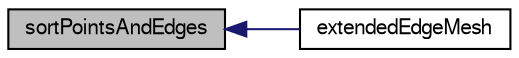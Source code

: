 digraph "sortPointsAndEdges"
{
  bgcolor="transparent";
  edge [fontname="FreeSans",fontsize="10",labelfontname="FreeSans",labelfontsize="10"];
  node [fontname="FreeSans",fontsize="10",shape=record];
  rankdir="LR";
  Node378 [label="sortPointsAndEdges",height=0.2,width=0.4,color="black", fillcolor="grey75", style="filled", fontcolor="black"];
  Node378 -> Node379 [dir="back",color="midnightblue",fontsize="10",style="solid",fontname="FreeSans"];
  Node379 [label="extendedEdgeMesh",height=0.2,width=0.4,color="black",URL="$a21786.html#afd2b47811ea5fb93fabb4e9a00a8985e",tooltip="Construct given a surface with selected edges,point. "];
}
